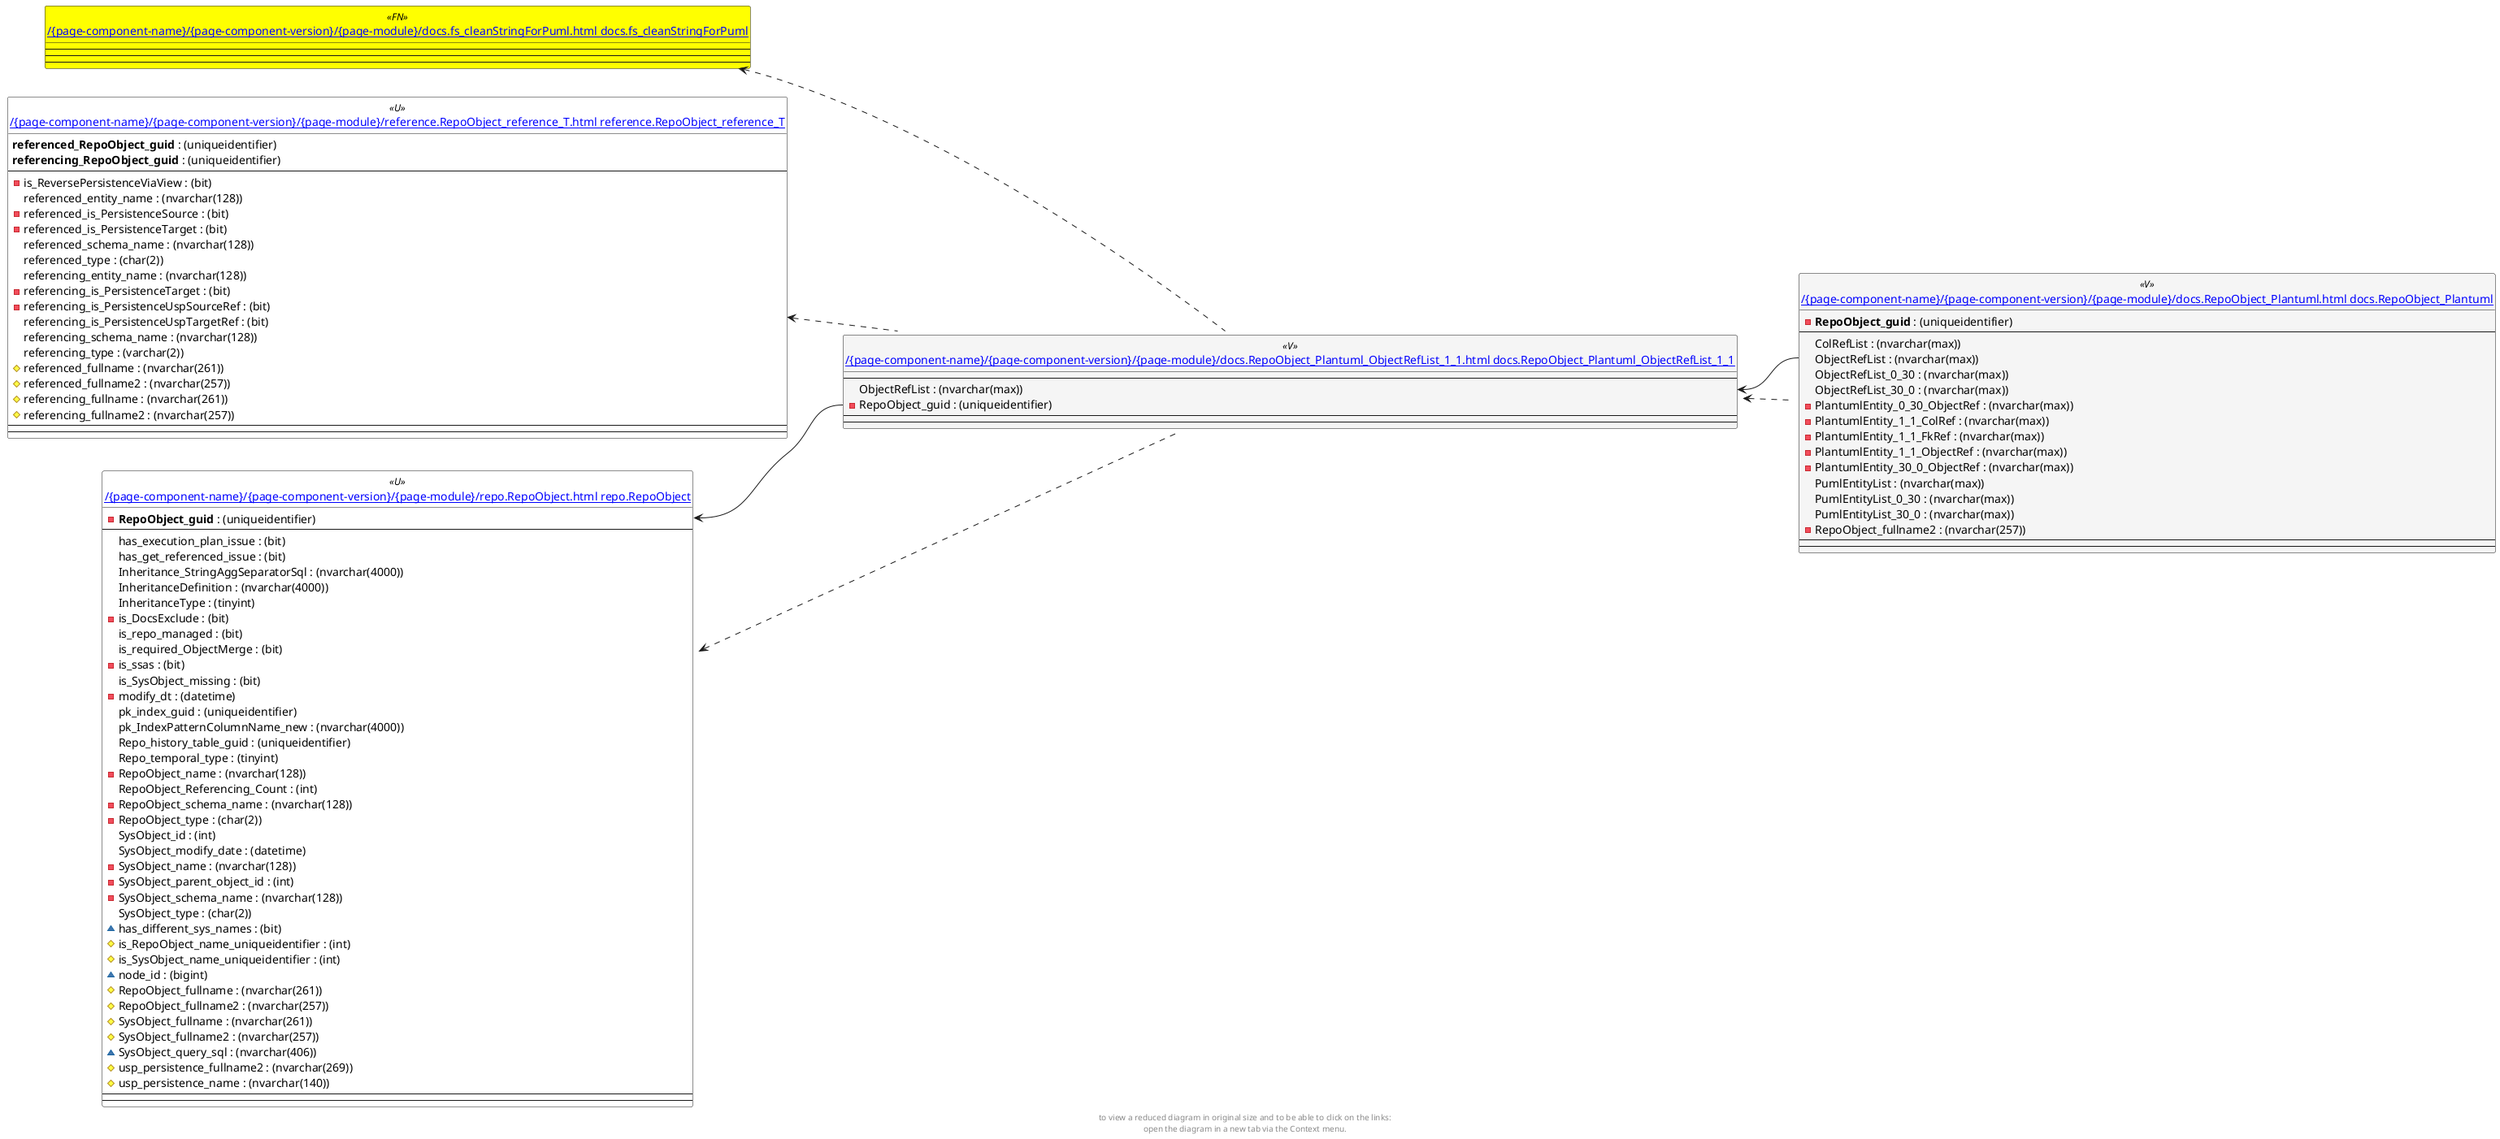 @startuml
left to right direction
'top to bottom direction
hide circle
'avoide "." issues:
set namespaceSeparator none


skinparam class {
  BackgroundColor White
  BackgroundColor<<FN>> Yellow
  BackgroundColor<<FS>> Yellow
  BackgroundColor<<FT>> LightGray
  BackgroundColor<<IF>> Yellow
  BackgroundColor<<IS>> Yellow
  BackgroundColor<<P>> Aqua
  BackgroundColor<<PC>> Aqua
  BackgroundColor<<SN>> Yellow
  BackgroundColor<<SO>> SlateBlue
  BackgroundColor<<TF>> LightGray
  BackgroundColor<<TR>> Tomato
  BackgroundColor<<U>> White
  BackgroundColor<<V>> WhiteSmoke
  BackgroundColor<<X>> Aqua
}


entity "[[{site-url}/{page-component-name}/{page-component-version}/{page-module}/docs.fs_cleanStringForPuml.html docs.fs_cleanStringForPuml]]" as docs.fs_cleanStringForPuml << FN >> {
  --
  --
  --
}

entity "[[{site-url}/{page-component-name}/{page-component-version}/{page-module}/docs.RepoObject_Plantuml.html docs.RepoObject_Plantuml]]" as docs.RepoObject_Plantuml << V >> {
  - **RepoObject_guid** : (uniqueidentifier)
  --
  ColRefList : (nvarchar(max))
  ObjectRefList : (nvarchar(max))
  ObjectRefList_0_30 : (nvarchar(max))
  ObjectRefList_30_0 : (nvarchar(max))
  - PlantumlEntity_0_30_ObjectRef : (nvarchar(max))
  - PlantumlEntity_1_1_ColRef : (nvarchar(max))
  - PlantumlEntity_1_1_FkRef : (nvarchar(max))
  - PlantumlEntity_1_1_ObjectRef : (nvarchar(max))
  - PlantumlEntity_30_0_ObjectRef : (nvarchar(max))
  PumlEntityList : (nvarchar(max))
  PumlEntityList_0_30 : (nvarchar(max))
  PumlEntityList_30_0 : (nvarchar(max))
  - RepoObject_fullname2 : (nvarchar(257))
  --
  --
}

entity "[[{site-url}/{page-component-name}/{page-component-version}/{page-module}/docs.RepoObject_Plantuml_ObjectRefList_1_1.html docs.RepoObject_Plantuml_ObjectRefList_1_1]]" as docs.RepoObject_Plantuml_ObjectRefList_1_1 << V >> {
  --
  ObjectRefList : (nvarchar(max))
  - RepoObject_guid : (uniqueidentifier)
  --
  --
}

entity "[[{site-url}/{page-component-name}/{page-component-version}/{page-module}/reference.RepoObject_reference_T.html reference.RepoObject_reference_T]]" as reference.RepoObject_reference_T << U >> {
  **referenced_RepoObject_guid** : (uniqueidentifier)
  **referencing_RepoObject_guid** : (uniqueidentifier)
  --
  - is_ReversePersistenceViaView : (bit)
  referenced_entity_name : (nvarchar(128))
  - referenced_is_PersistenceSource : (bit)
  - referenced_is_PersistenceTarget : (bit)
  referenced_schema_name : (nvarchar(128))
  referenced_type : (char(2))
  referencing_entity_name : (nvarchar(128))
  - referencing_is_PersistenceTarget : (bit)
  - referencing_is_PersistenceUspSourceRef : (bit)
  referencing_is_PersistenceUspTargetRef : (bit)
  referencing_schema_name : (nvarchar(128))
  referencing_type : (varchar(2))
  # referenced_fullname : (nvarchar(261))
  # referenced_fullname2 : (nvarchar(257))
  # referencing_fullname : (nvarchar(261))
  # referencing_fullname2 : (nvarchar(257))
  --
  --
}

entity "[[{site-url}/{page-component-name}/{page-component-version}/{page-module}/repo.RepoObject.html repo.RepoObject]]" as repo.RepoObject << U >> {
  - **RepoObject_guid** : (uniqueidentifier)
  --
  has_execution_plan_issue : (bit)
  has_get_referenced_issue : (bit)
  Inheritance_StringAggSeparatorSql : (nvarchar(4000))
  InheritanceDefinition : (nvarchar(4000))
  InheritanceType : (tinyint)
  - is_DocsExclude : (bit)
  is_repo_managed : (bit)
  is_required_ObjectMerge : (bit)
  - is_ssas : (bit)
  is_SysObject_missing : (bit)
  - modify_dt : (datetime)
  pk_index_guid : (uniqueidentifier)
  pk_IndexPatternColumnName_new : (nvarchar(4000))
  Repo_history_table_guid : (uniqueidentifier)
  Repo_temporal_type : (tinyint)
  - RepoObject_name : (nvarchar(128))
  RepoObject_Referencing_Count : (int)
  - RepoObject_schema_name : (nvarchar(128))
  - RepoObject_type : (char(2))
  SysObject_id : (int)
  SysObject_modify_date : (datetime)
  - SysObject_name : (nvarchar(128))
  - SysObject_parent_object_id : (int)
  - SysObject_schema_name : (nvarchar(128))
  SysObject_type : (char(2))
  ~ has_different_sys_names : (bit)
  # is_RepoObject_name_uniqueidentifier : (int)
  # is_SysObject_name_uniqueidentifier : (int)
  ~ node_id : (bigint)
  # RepoObject_fullname : (nvarchar(261))
  # RepoObject_fullname2 : (nvarchar(257))
  # SysObject_fullname : (nvarchar(261))
  # SysObject_fullname2 : (nvarchar(257))
  ~ SysObject_query_sql : (nvarchar(406))
  # usp_persistence_fullname2 : (nvarchar(269))
  # usp_persistence_name : (nvarchar(140))
  --
  --
}

docs.fs_cleanStringForPuml <.. docs.RepoObject_Plantuml_ObjectRefList_1_1
docs.RepoObject_Plantuml_ObjectRefList_1_1 <.. docs.RepoObject_Plantuml
reference.RepoObject_reference_T <.. docs.RepoObject_Plantuml_ObjectRefList_1_1
repo.RepoObject <.. docs.RepoObject_Plantuml_ObjectRefList_1_1
docs.RepoObject_Plantuml_ObjectRefList_1_1::ObjectRefList <-- docs.RepoObject_Plantuml::ObjectRefList
repo.RepoObject::RepoObject_guid <-- docs.RepoObject_Plantuml_ObjectRefList_1_1::RepoObject_guid
footer
to view a reduced diagram in original size and to be able to click on the links:
open the diagram in a new tab via the Context menu.
end footer

@enduml

